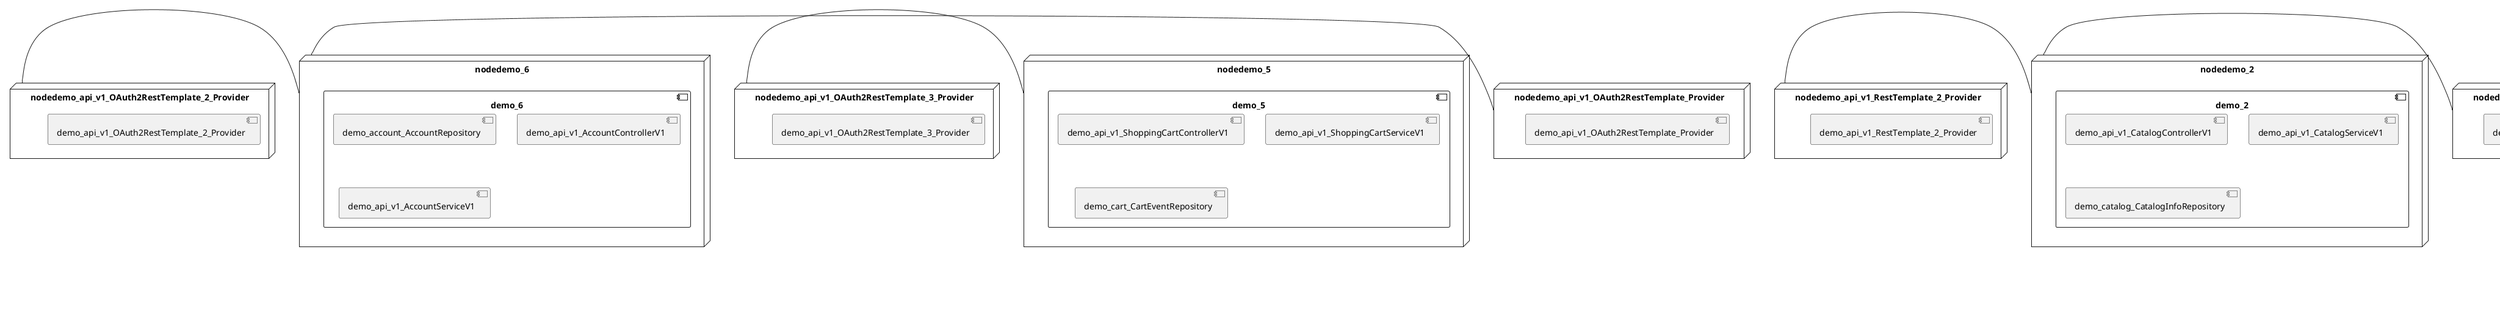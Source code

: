 @startuml
skinparam fixCircleLabelOverlapping true
skinparam componentStyle uml2
node nodedemo {
component demo {
[demo_api_v1_UserControllerV1] [[kbastani-spring-cloud-event-sourcing-example.system#_AqPnYK36Ee-Fu9Pf_rpmWQ]]
[demo_api_v1_UserServiceV1] [[kbastani-spring-cloud-event-sourcing-example.system#_AqPnYK36Ee-Fu9Pf_rpmWQ]]
[demo_user_UserRepository] [[kbastani-spring-cloud-event-sourcing-example.system#_AqPnYK36Ee-Fu9Pf_rpmWQ]]
}
}
node nodedemo_2 {
component demo_2 {
[demo_api_v1_CatalogControllerV1] [[kbastani-spring-cloud-event-sourcing-example.system#_AqPnYK36Ee-Fu9Pf_rpmWQ]]
[demo_api_v1_CatalogServiceV1] [[kbastani-spring-cloud-event-sourcing-example.system#_AqPnYK36Ee-Fu9Pf_rpmWQ]]
[demo_catalog_CatalogInfoRepository] [[kbastani-spring-cloud-event-sourcing-example.system#_AqPnYK36Ee-Fu9Pf_rpmWQ]]
}
}
node nodedemo_3 {
component demo_3 {
[DatabaseInitializer] [[kbastani-spring-cloud-event-sourcing-example.system#_AqPnYK36Ee-Fu9Pf_rpmWQ]]
[demo_api_v1_OrderControllerV1] [[kbastani-spring-cloud-event-sourcing-example.system#_AqPnYK36Ee-Fu9Pf_rpmWQ]]
[demo_api_v1_OrderServiceV1] [[kbastani-spring-cloud-event-sourcing-example.system#_AqPnYK36Ee-Fu9Pf_rpmWQ]]
[demo_config_DatabaseInitializer] [[kbastani-spring-cloud-event-sourcing-example.system#_AqPnYK36Ee-Fu9Pf_rpmWQ]]
[demo_invoice_InvoiceRepository] [[kbastani-spring-cloud-event-sourcing-example.system#_AqPnYK36Ee-Fu9Pf_rpmWQ]]
[demo_order_OrderEventRepository] [[kbastani-spring-cloud-event-sourcing-example.system#_AqPnYK36Ee-Fu9Pf_rpmWQ]]
[demo_order_OrderRepository] [[kbastani-spring-cloud-event-sourcing-example.system#_AqPnYK36Ee-Fu9Pf_rpmWQ]]
}
}
node nodedemo_4 {
component demo_4 {
[demo_UserController] [[kbastani-spring-cloud-event-sourcing-example.system#_AqPnYK36Ee-Fu9Pf_rpmWQ]]
[demo_UserRepository] [[kbastani-spring-cloud-event-sourcing-example.system#_AqPnYK36Ee-Fu9Pf_rpmWQ]]
[demo_UserService] [[kbastani-spring-cloud-event-sourcing-example.system#_AqPnYK36Ee-Fu9Pf_rpmWQ]]
[demo_login_UserController] [[kbastani-spring-cloud-event-sourcing-example.system#_AqPnYK36Ee-Fu9Pf_rpmWQ]]
}
}
node nodedemo_5 {
component demo_5 {
[demo_api_v1_ShoppingCartControllerV1] [[kbastani-spring-cloud-event-sourcing-example.system#_AqPnYK36Ee-Fu9Pf_rpmWQ]]
[demo_api_v1_ShoppingCartServiceV1] [[kbastani-spring-cloud-event-sourcing-example.system#_AqPnYK36Ee-Fu9Pf_rpmWQ]]
[demo_cart_CartEventRepository] [[kbastani-spring-cloud-event-sourcing-example.system#_AqPnYK36Ee-Fu9Pf_rpmWQ]]
}
}
node nodedemo_6 {
component demo_6 {
[demo_account_AccountRepository] [[kbastani-spring-cloud-event-sourcing-example.system#_AqPnYK36Ee-Fu9Pf_rpmWQ]]
[demo_api_v1_AccountControllerV1] [[kbastani-spring-cloud-event-sourcing-example.system#_AqPnYK36Ee-Fu9Pf_rpmWQ]]
[demo_api_v1_AccountServiceV1] [[kbastani-spring-cloud-event-sourcing-example.system#_AqPnYK36Ee-Fu9Pf_rpmWQ]]
}
}
node nodedemo_v1 {
component demo_v1 {
[demo_v1_InventoryControllerV1] [[kbastani-spring-cloud-event-sourcing-example.system#_AqPnYK36Ee-Fu9Pf_rpmWQ]]
[demo_v1_InventoryServiceV1] [[kbastani-spring-cloud-event-sourcing-example.system#_AqPnYK36Ee-Fu9Pf_rpmWQ]]
}
}
node nodedemo_api_v1_OAuth2RestTemplate_2_Provider {
[demo_api_v1_OAuth2RestTemplate_2_Provider] [[kbastani-spring-cloud-event-sourcing-example.system#_AqPnYK36Ee-Fu9Pf_rpmWQ]]
}
node nodedemo_api_v1_OAuth2RestTemplate_3_Provider {
[demo_api_v1_OAuth2RestTemplate_3_Provider] [[kbastani-spring-cloud-event-sourcing-example.system#_AqPnYK36Ee-Fu9Pf_rpmWQ]]
}
node nodedemo_api_v1_OAuth2RestTemplate_Provider {
[demo_api_v1_OAuth2RestTemplate_Provider] [[kbastani-spring-cloud-event-sourcing-example.system#_AqPnYK36Ee-Fu9Pf_rpmWQ]]
}
node nodedemo_api_v1_RestTemplate_2_Provider {
[demo_api_v1_RestTemplate_2_Provider] [[kbastani-spring-cloud-event-sourcing-example.system#_AqPnYK36Ee-Fu9Pf_rpmWQ]]
}
node nodedemo_api_v1_RestTemplate_Provider {
[demo_api_v1_RestTemplate_Provider] [[kbastani-spring-cloud-event-sourcing-example.system#_AqPnYK36Ee-Fu9Pf_rpmWQ]]
}
node nodedemo_inventory_InventoryRepository_Provider {
[demo_inventory_InventoryRepository_Provider] [[kbastani-spring-cloud-event-sourcing-example.system#_AqPnYK36Ee-Fu9Pf_rpmWQ]]
}
node nodedemo_login_AuthenticationManager_Provider {
[demo_login_AuthenticationManager_Provider] [[kbastani-spring-cloud-event-sourcing-example.system#_AqPnYK36Ee-Fu9Pf_rpmWQ]]
}
node nodedemo_login_ClientDetailsService_Provider {
[demo_login_ClientDetailsService_Provider] [[kbastani-spring-cloud-event-sourcing-example.system#_AqPnYK36Ee-Fu9Pf_rpmWQ]]
}
node nodedemo_login_HttpSessionSecurityContextRepository_Provider {
[demo_login_HttpSessionSecurityContextRepository_Provider] [[kbastani-spring-cloud-event-sourcing-example.system#_AqPnYK36Ee-Fu9Pf_rpmWQ]]
}
node nodedemo_login_LoginController {
[demo_login_LoginController] [[kbastani-spring-cloud-event-sourcing-example.system#_AqPnYK36Ee-Fu9Pf_rpmWQ]]
}
node nodedemo_product_ProductRepository_Provider {
[demo_product_ProductRepository_Provider] [[kbastani-spring-cloud-event-sourcing-example.system#_AqPnYK36Ee-Fu9Pf_rpmWQ]]
}
node nodedemo_user_UserClientV1 {
[demo_user_UserClientV1] [[kbastani-spring-cloud-event-sourcing-example.system#_AqPnYK36Ee-Fu9Pf_rpmWQ]]
}
node nodedemo_v1_Session_Provider {
[demo_v1_Session_Provider] [[kbastani-spring-cloud-event-sourcing-example.system#_AqPnYK36Ee-Fu9Pf_rpmWQ]]
}
[nodedemo_api_v1_OAuth2RestTemplate_2_Provider] - [nodedemo_6]
[nodedemo_api_v1_OAuth2RestTemplate_3_Provider] - [nodedemo_5]
[nodedemo_api_v1_OAuth2RestTemplate_Provider] - [nodedemo_6]
[nodedemo_api_v1_RestTemplate_2_Provider] - [nodedemo_2]
[nodedemo_api_v1_RestTemplate_Provider] - [nodedemo_2]
[nodedemo_inventory_InventoryRepository_Provider] - [nodedemo_v1]
[nodedemo_login_AuthenticationManager_Provider] - [nodedemo_login_LoginController]
[nodedemo_login_ClientDetailsService_Provider] - [nodedemo_login_LoginController]
[nodedemo_login_HttpSessionSecurityContextRepository_Provider] - [nodedemo_login_LoginController]
[nodedemo_product_ProductRepository_Provider] - [nodedemo_v1]
[nodedemo_v1_Session_Provider] - [nodedemo_v1]
[nodedemo] - [nodedemo_user_UserClientV1]

@enduml
